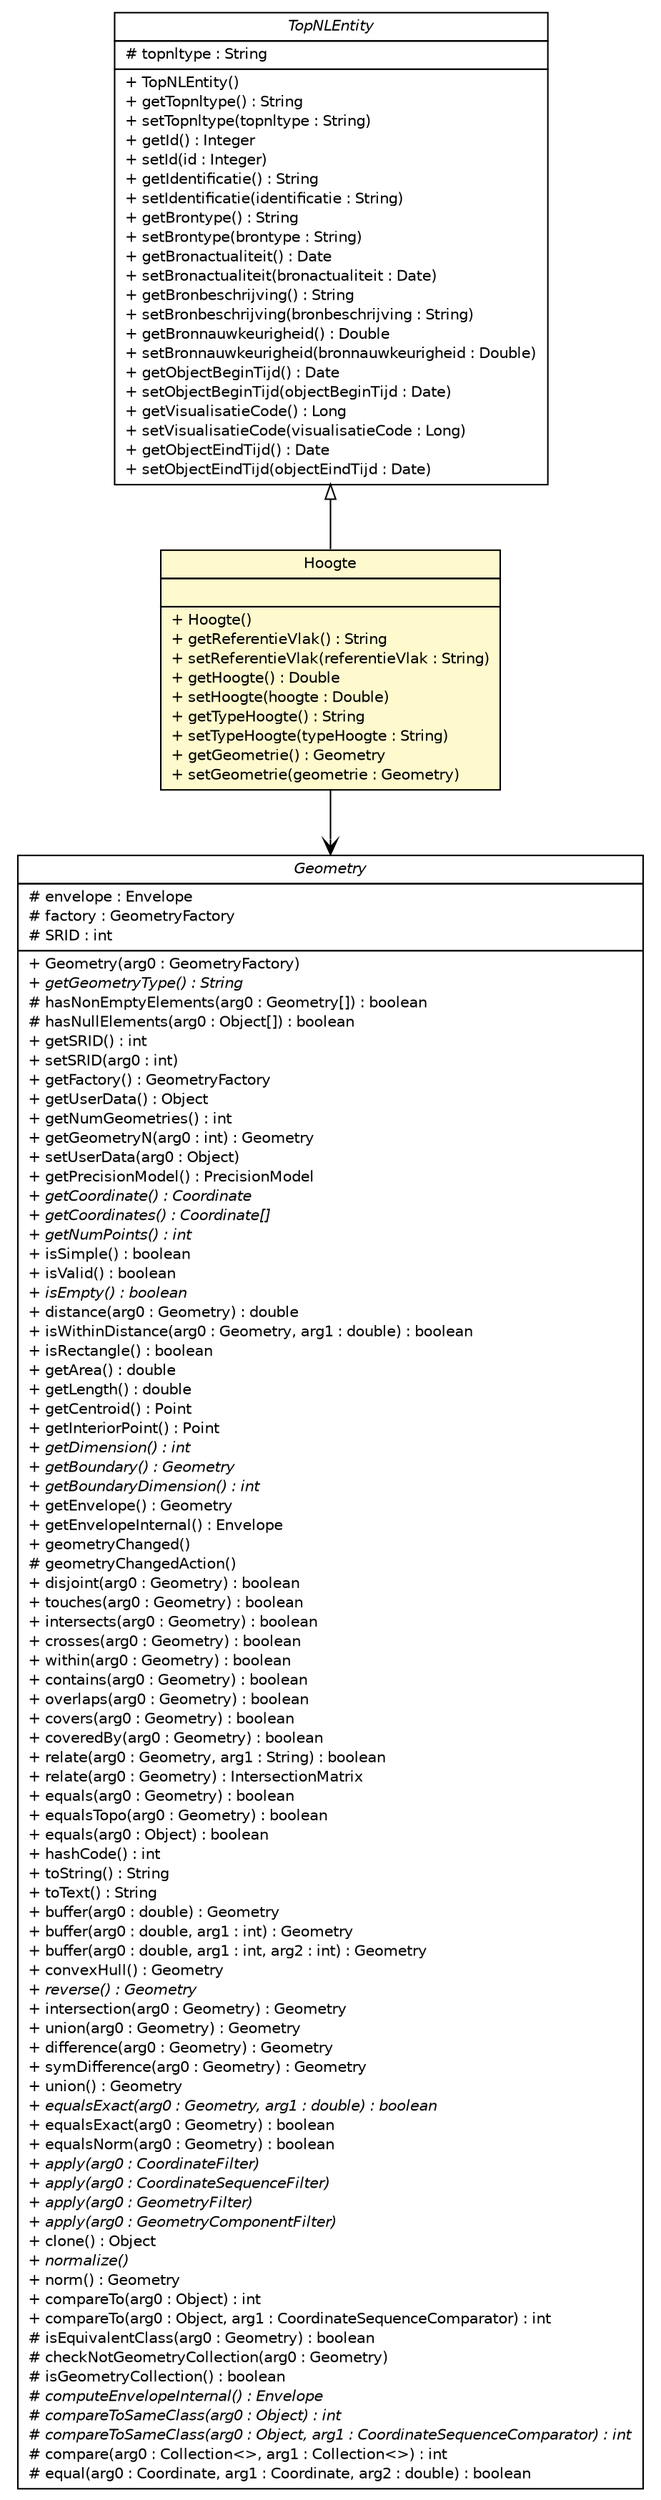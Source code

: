 #!/usr/local/bin/dot
#
# Class diagram 
# Generated by UMLGraph version R5_6-24-gf6e263 (http://www.umlgraph.org/)
#

digraph G {
	edge [fontname="Helvetica",fontsize=10,labelfontname="Helvetica",labelfontsize=10];
	node [fontname="Helvetica",fontsize=10,shape=plaintext];
	nodesep=0.25;
	ranksep=0.5;
	// nl.b3p.topnl.entities.TopNLEntity
	c22206 [label=<<table title="nl.b3p.topnl.entities.TopNLEntity" border="0" cellborder="1" cellspacing="0" cellpadding="2" port="p" href="./TopNLEntity.html">
		<tr><td><table border="0" cellspacing="0" cellpadding="1">
<tr><td align="center" balign="center"><font face="Helvetica-Oblique"> TopNLEntity </font></td></tr>
		</table></td></tr>
		<tr><td><table border="0" cellspacing="0" cellpadding="1">
<tr><td align="left" balign="left"> # topnltype : String </td></tr>
		</table></td></tr>
		<tr><td><table border="0" cellspacing="0" cellpadding="1">
<tr><td align="left" balign="left"> + TopNLEntity() </td></tr>
<tr><td align="left" balign="left"> + getTopnltype() : String </td></tr>
<tr><td align="left" balign="left"> + setTopnltype(topnltype : String) </td></tr>
<tr><td align="left" balign="left"> + getId() : Integer </td></tr>
<tr><td align="left" balign="left"> + setId(id : Integer) </td></tr>
<tr><td align="left" balign="left"> + getIdentificatie() : String </td></tr>
<tr><td align="left" balign="left"> + setIdentificatie(identificatie : String) </td></tr>
<tr><td align="left" balign="left"> + getBrontype() : String </td></tr>
<tr><td align="left" balign="left"> + setBrontype(brontype : String) </td></tr>
<tr><td align="left" balign="left"> + getBronactualiteit() : Date </td></tr>
<tr><td align="left" balign="left"> + setBronactualiteit(bronactualiteit : Date) </td></tr>
<tr><td align="left" balign="left"> + getBronbeschrijving() : String </td></tr>
<tr><td align="left" balign="left"> + setBronbeschrijving(bronbeschrijving : String) </td></tr>
<tr><td align="left" balign="left"> + getBronnauwkeurigheid() : Double </td></tr>
<tr><td align="left" balign="left"> + setBronnauwkeurigheid(bronnauwkeurigheid : Double) </td></tr>
<tr><td align="left" balign="left"> + getObjectBeginTijd() : Date </td></tr>
<tr><td align="left" balign="left"> + setObjectBeginTijd(objectBeginTijd : Date) </td></tr>
<tr><td align="left" balign="left"> + getVisualisatieCode() : Long </td></tr>
<tr><td align="left" balign="left"> + setVisualisatieCode(visualisatieCode : Long) </td></tr>
<tr><td align="left" balign="left"> + getObjectEindTijd() : Date </td></tr>
<tr><td align="left" balign="left"> + setObjectEindTijd(objectEindTijd : Date) </td></tr>
		</table></td></tr>
		</table>>, URL="./TopNLEntity.html", fontname="Helvetica", fontcolor="black", fontsize=10.0];
	// nl.b3p.topnl.entities.Hoogte
	c22208 [label=<<table title="nl.b3p.topnl.entities.Hoogte" border="0" cellborder="1" cellspacing="0" cellpadding="2" port="p" bgcolor="lemonChiffon" href="./Hoogte.html">
		<tr><td><table border="0" cellspacing="0" cellpadding="1">
<tr><td align="center" balign="center"> Hoogte </td></tr>
		</table></td></tr>
		<tr><td><table border="0" cellspacing="0" cellpadding="1">
<tr><td align="left" balign="left">  </td></tr>
		</table></td></tr>
		<tr><td><table border="0" cellspacing="0" cellpadding="1">
<tr><td align="left" balign="left"> + Hoogte() </td></tr>
<tr><td align="left" balign="left"> + getReferentieVlak() : String </td></tr>
<tr><td align="left" balign="left"> + setReferentieVlak(referentieVlak : String) </td></tr>
<tr><td align="left" balign="left"> + getHoogte() : Double </td></tr>
<tr><td align="left" balign="left"> + setHoogte(hoogte : Double) </td></tr>
<tr><td align="left" balign="left"> + getTypeHoogte() : String </td></tr>
<tr><td align="left" balign="left"> + setTypeHoogte(typeHoogte : String) </td></tr>
<tr><td align="left" balign="left"> + getGeometrie() : Geometry </td></tr>
<tr><td align="left" balign="left"> + setGeometrie(geometrie : Geometry) </td></tr>
		</table></td></tr>
		</table>>, URL="./Hoogte.html", fontname="Helvetica", fontcolor="black", fontsize=10.0];
	//nl.b3p.topnl.entities.Hoogte extends nl.b3p.topnl.entities.TopNLEntity
	c22206:p -> c22208:p [dir=back,arrowtail=empty];
	// nl.b3p.topnl.entities.Hoogte NAVASSOC com.vividsolutions.jts.geom.Geometry
	c22208:p -> c22214:p [taillabel="", label="", headlabel="", fontname="Helvetica", fontcolor="black", fontsize=10.0, color="black", arrowhead=open];
	// com.vividsolutions.jts.geom.Geometry
	c22214 [label=<<table title="com.vividsolutions.jts.geom.Geometry" border="0" cellborder="1" cellspacing="0" cellpadding="2" port="p">
		<tr><td><table border="0" cellspacing="0" cellpadding="1">
<tr><td align="center" balign="center"><font face="Helvetica-Oblique"> Geometry </font></td></tr>
		</table></td></tr>
		<tr><td><table border="0" cellspacing="0" cellpadding="1">
<tr><td align="left" balign="left"> # envelope : Envelope </td></tr>
<tr><td align="left" balign="left"> # factory : GeometryFactory </td></tr>
<tr><td align="left" balign="left"> # SRID : int </td></tr>
		</table></td></tr>
		<tr><td><table border="0" cellspacing="0" cellpadding="1">
<tr><td align="left" balign="left"> + Geometry(arg0 : GeometryFactory) </td></tr>
<tr><td align="left" balign="left"><font face="Helvetica-Oblique" point-size="10.0"> + getGeometryType() : String </font></td></tr>
<tr><td align="left" balign="left"> # hasNonEmptyElements(arg0 : Geometry[]) : boolean </td></tr>
<tr><td align="left" balign="left"> # hasNullElements(arg0 : Object[]) : boolean </td></tr>
<tr><td align="left" balign="left"> + getSRID() : int </td></tr>
<tr><td align="left" balign="left"> + setSRID(arg0 : int) </td></tr>
<tr><td align="left" balign="left"> + getFactory() : GeometryFactory </td></tr>
<tr><td align="left" balign="left"> + getUserData() : Object </td></tr>
<tr><td align="left" balign="left"> + getNumGeometries() : int </td></tr>
<tr><td align="left" balign="left"> + getGeometryN(arg0 : int) : Geometry </td></tr>
<tr><td align="left" balign="left"> + setUserData(arg0 : Object) </td></tr>
<tr><td align="left" balign="left"> + getPrecisionModel() : PrecisionModel </td></tr>
<tr><td align="left" balign="left"><font face="Helvetica-Oblique" point-size="10.0"> + getCoordinate() : Coordinate </font></td></tr>
<tr><td align="left" balign="left"><font face="Helvetica-Oblique" point-size="10.0"> + getCoordinates() : Coordinate[] </font></td></tr>
<tr><td align="left" balign="left"><font face="Helvetica-Oblique" point-size="10.0"> + getNumPoints() : int </font></td></tr>
<tr><td align="left" balign="left"> + isSimple() : boolean </td></tr>
<tr><td align="left" balign="left"> + isValid() : boolean </td></tr>
<tr><td align="left" balign="left"><font face="Helvetica-Oblique" point-size="10.0"> + isEmpty() : boolean </font></td></tr>
<tr><td align="left" balign="left"> + distance(arg0 : Geometry) : double </td></tr>
<tr><td align="left" balign="left"> + isWithinDistance(arg0 : Geometry, arg1 : double) : boolean </td></tr>
<tr><td align="left" balign="left"> + isRectangle() : boolean </td></tr>
<tr><td align="left" balign="left"> + getArea() : double </td></tr>
<tr><td align="left" balign="left"> + getLength() : double </td></tr>
<tr><td align="left" balign="left"> + getCentroid() : Point </td></tr>
<tr><td align="left" balign="left"> + getInteriorPoint() : Point </td></tr>
<tr><td align="left" balign="left"><font face="Helvetica-Oblique" point-size="10.0"> + getDimension() : int </font></td></tr>
<tr><td align="left" balign="left"><font face="Helvetica-Oblique" point-size="10.0"> + getBoundary() : Geometry </font></td></tr>
<tr><td align="left" balign="left"><font face="Helvetica-Oblique" point-size="10.0"> + getBoundaryDimension() : int </font></td></tr>
<tr><td align="left" balign="left"> + getEnvelope() : Geometry </td></tr>
<tr><td align="left" balign="left"> + getEnvelopeInternal() : Envelope </td></tr>
<tr><td align="left" balign="left"> + geometryChanged() </td></tr>
<tr><td align="left" balign="left"> # geometryChangedAction() </td></tr>
<tr><td align="left" balign="left"> + disjoint(arg0 : Geometry) : boolean </td></tr>
<tr><td align="left" balign="left"> + touches(arg0 : Geometry) : boolean </td></tr>
<tr><td align="left" balign="left"> + intersects(arg0 : Geometry) : boolean </td></tr>
<tr><td align="left" balign="left"> + crosses(arg0 : Geometry) : boolean </td></tr>
<tr><td align="left" balign="left"> + within(arg0 : Geometry) : boolean </td></tr>
<tr><td align="left" balign="left"> + contains(arg0 : Geometry) : boolean </td></tr>
<tr><td align="left" balign="left"> + overlaps(arg0 : Geometry) : boolean </td></tr>
<tr><td align="left" balign="left"> + covers(arg0 : Geometry) : boolean </td></tr>
<tr><td align="left" balign="left"> + coveredBy(arg0 : Geometry) : boolean </td></tr>
<tr><td align="left" balign="left"> + relate(arg0 : Geometry, arg1 : String) : boolean </td></tr>
<tr><td align="left" balign="left"> + relate(arg0 : Geometry) : IntersectionMatrix </td></tr>
<tr><td align="left" balign="left"> + equals(arg0 : Geometry) : boolean </td></tr>
<tr><td align="left" balign="left"> + equalsTopo(arg0 : Geometry) : boolean </td></tr>
<tr><td align="left" balign="left"> + equals(arg0 : Object) : boolean </td></tr>
<tr><td align="left" balign="left"> + hashCode() : int </td></tr>
<tr><td align="left" balign="left"> + toString() : String </td></tr>
<tr><td align="left" balign="left"> + toText() : String </td></tr>
<tr><td align="left" balign="left"> + buffer(arg0 : double) : Geometry </td></tr>
<tr><td align="left" balign="left"> + buffer(arg0 : double, arg1 : int) : Geometry </td></tr>
<tr><td align="left" balign="left"> + buffer(arg0 : double, arg1 : int, arg2 : int) : Geometry </td></tr>
<tr><td align="left" balign="left"> + convexHull() : Geometry </td></tr>
<tr><td align="left" balign="left"><font face="Helvetica-Oblique" point-size="10.0"> + reverse() : Geometry </font></td></tr>
<tr><td align="left" balign="left"> + intersection(arg0 : Geometry) : Geometry </td></tr>
<tr><td align="left" balign="left"> + union(arg0 : Geometry) : Geometry </td></tr>
<tr><td align="left" balign="left"> + difference(arg0 : Geometry) : Geometry </td></tr>
<tr><td align="left" balign="left"> + symDifference(arg0 : Geometry) : Geometry </td></tr>
<tr><td align="left" balign="left"> + union() : Geometry </td></tr>
<tr><td align="left" balign="left"><font face="Helvetica-Oblique" point-size="10.0"> + equalsExact(arg0 : Geometry, arg1 : double) : boolean </font></td></tr>
<tr><td align="left" balign="left"> + equalsExact(arg0 : Geometry) : boolean </td></tr>
<tr><td align="left" balign="left"> + equalsNorm(arg0 : Geometry) : boolean </td></tr>
<tr><td align="left" balign="left"><font face="Helvetica-Oblique" point-size="10.0"> + apply(arg0 : CoordinateFilter) </font></td></tr>
<tr><td align="left" balign="left"><font face="Helvetica-Oblique" point-size="10.0"> + apply(arg0 : CoordinateSequenceFilter) </font></td></tr>
<tr><td align="left" balign="left"><font face="Helvetica-Oblique" point-size="10.0"> + apply(arg0 : GeometryFilter) </font></td></tr>
<tr><td align="left" balign="left"><font face="Helvetica-Oblique" point-size="10.0"> + apply(arg0 : GeometryComponentFilter) </font></td></tr>
<tr><td align="left" balign="left"> + clone() : Object </td></tr>
<tr><td align="left" balign="left"><font face="Helvetica-Oblique" point-size="10.0"> + normalize() </font></td></tr>
<tr><td align="left" balign="left"> + norm() : Geometry </td></tr>
<tr><td align="left" balign="left"> + compareTo(arg0 : Object) : int </td></tr>
<tr><td align="left" balign="left"> + compareTo(arg0 : Object, arg1 : CoordinateSequenceComparator) : int </td></tr>
<tr><td align="left" balign="left"> # isEquivalentClass(arg0 : Geometry) : boolean </td></tr>
<tr><td align="left" balign="left"> # checkNotGeometryCollection(arg0 : Geometry) </td></tr>
<tr><td align="left" balign="left"> # isGeometryCollection() : boolean </td></tr>
<tr><td align="left" balign="left"><font face="Helvetica-Oblique" point-size="10.0"> # computeEnvelopeInternal() : Envelope </font></td></tr>
<tr><td align="left" balign="left"><font face="Helvetica-Oblique" point-size="10.0"> # compareToSameClass(arg0 : Object) : int </font></td></tr>
<tr><td align="left" balign="left"><font face="Helvetica-Oblique" point-size="10.0"> # compareToSameClass(arg0 : Object, arg1 : CoordinateSequenceComparator) : int </font></td></tr>
<tr><td align="left" balign="left"> # compare(arg0 : Collection&lt;&gt;, arg1 : Collection&lt;&gt;) : int </td></tr>
<tr><td align="left" balign="left"> # equal(arg0 : Coordinate, arg1 : Coordinate, arg2 : double) : boolean </td></tr>
		</table></td></tr>
		</table>>, URL="null", fontname="Helvetica", fontcolor="black", fontsize=10.0];
}

